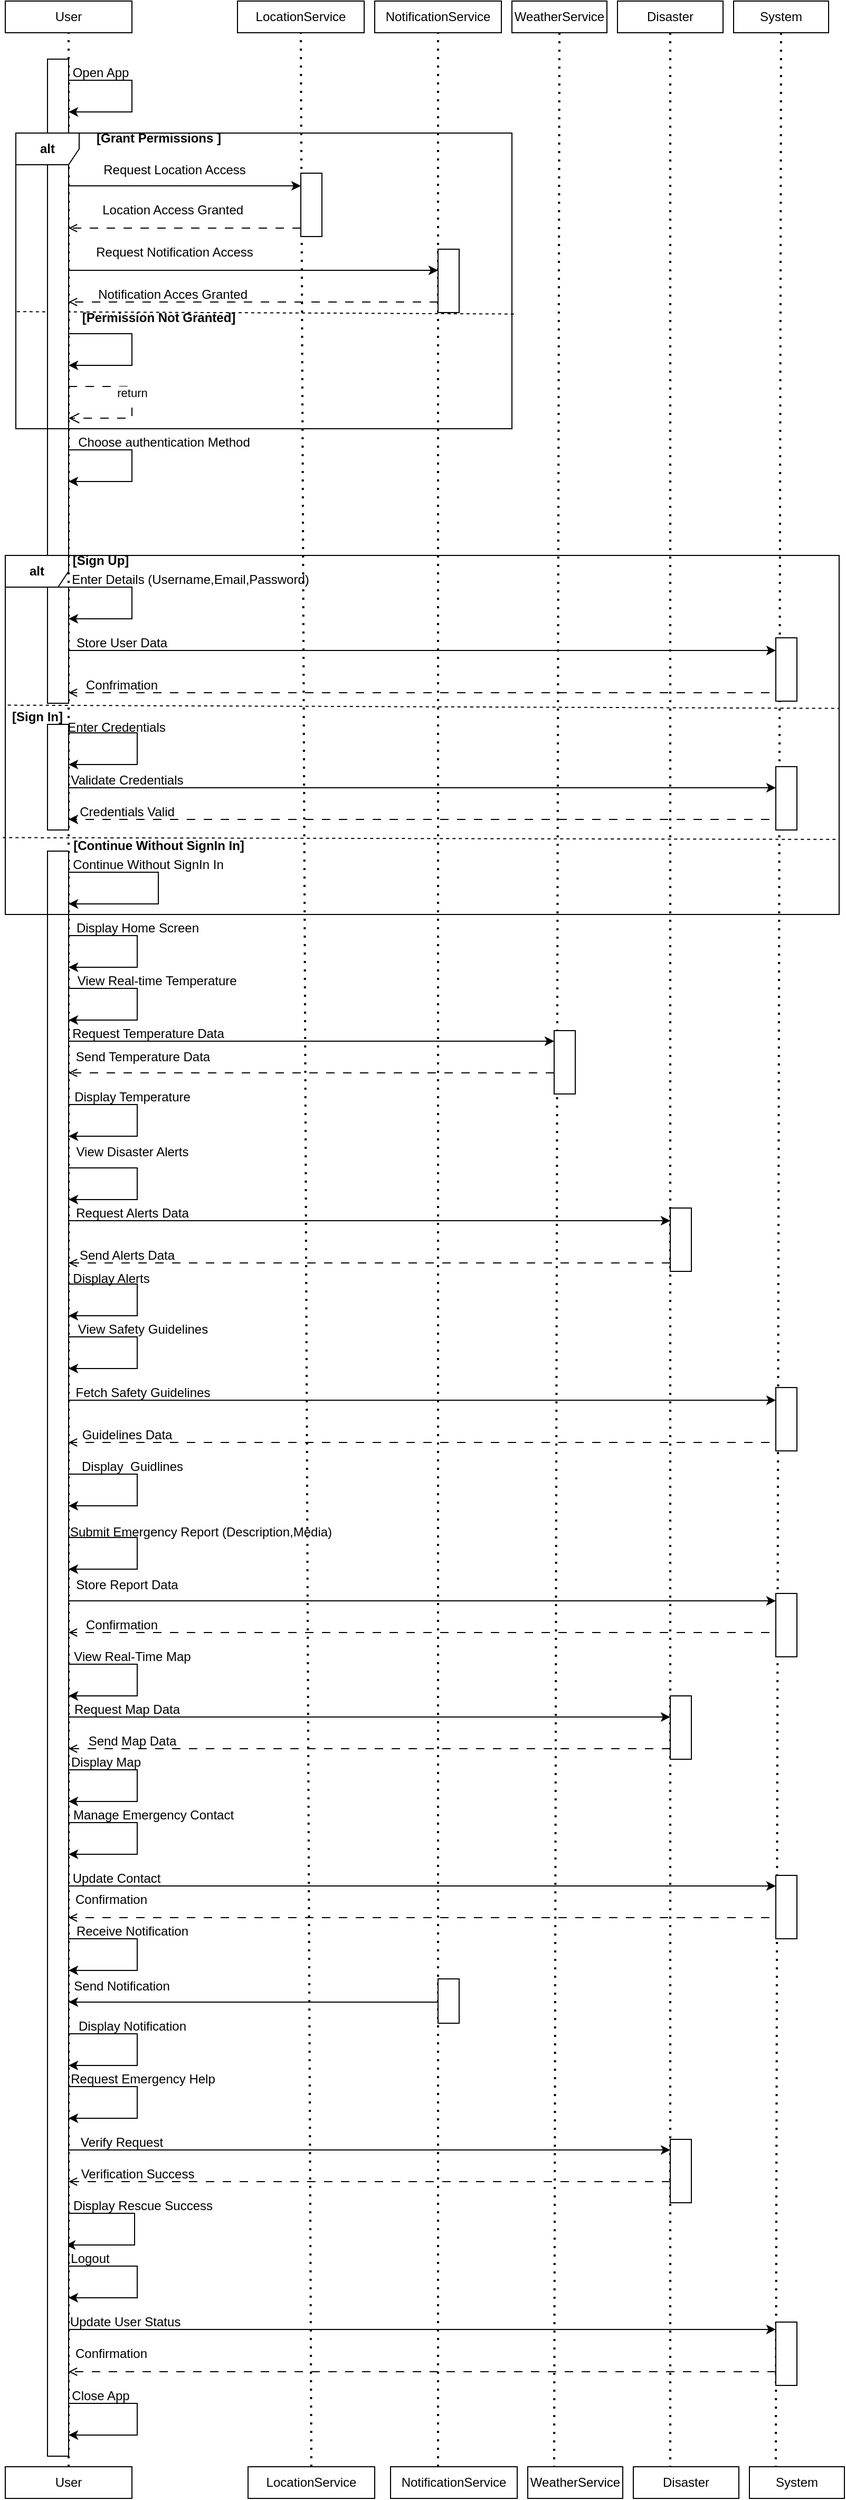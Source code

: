 <mxfile version="24.6.4" type="device">
  <diagram name="Page-1" id="wFHY89w6RM06-emfNQy0">
    <mxGraphModel dx="1320" dy="666" grid="1" gridSize="10" guides="1" tooltips="1" connect="1" arrows="1" fold="1" page="1" pageScale="1" pageWidth="850" pageHeight="1100" math="0" shadow="0">
      <root>
        <mxCell id="0" />
        <mxCell id="1" parent="0" />
        <mxCell id="0nlP4w7GxKzb-bfFtLwG-1" value="User" style="rounded=0;whiteSpace=wrap;html=1;" parent="1" vertex="1">
          <mxGeometry x="60" y="25" width="120" height="30" as="geometry" />
        </mxCell>
        <mxCell id="0nlP4w7GxKzb-bfFtLwG-2" value="System" style="rounded=0;whiteSpace=wrap;html=1;" parent="1" vertex="1">
          <mxGeometry x="750" y="25" width="90" height="30" as="geometry" />
        </mxCell>
        <mxCell id="0nlP4w7GxKzb-bfFtLwG-3" value="Disaster" style="rounded=0;whiteSpace=wrap;html=1;" parent="1" vertex="1">
          <mxGeometry x="640" y="25" width="100" height="30" as="geometry" />
        </mxCell>
        <mxCell id="0nlP4w7GxKzb-bfFtLwG-4" value="WeatherService" style="rounded=0;whiteSpace=wrap;html=1;" parent="1" vertex="1">
          <mxGeometry x="540" y="25" width="90" height="30" as="geometry" />
        </mxCell>
        <mxCell id="0nlP4w7GxKzb-bfFtLwG-5" value="NotificationService" style="rounded=0;whiteSpace=wrap;html=1;" parent="1" vertex="1">
          <mxGeometry x="410" y="25" width="120" height="30" as="geometry" />
        </mxCell>
        <mxCell id="0nlP4w7GxKzb-bfFtLwG-6" value="LocationService" style="rounded=0;whiteSpace=wrap;html=1;" parent="1" vertex="1">
          <mxGeometry x="280" y="25" width="120" height="30" as="geometry" />
        </mxCell>
        <mxCell id="0nlP4w7GxKzb-bfFtLwG-9" value="" style="endArrow=none;dashed=1;html=1;dashPattern=1 3;strokeWidth=2;rounded=0;entryX=0.5;entryY=1;entryDx=0;entryDy=0;" parent="1" target="0nlP4w7GxKzb-bfFtLwG-1" edge="1">
          <mxGeometry width="50" height="50" relative="1" as="geometry">
            <mxPoint x="120" y="2360" as="sourcePoint" />
            <mxPoint x="130" y="90" as="targetPoint" />
          </mxGeometry>
        </mxCell>
        <mxCell id="0nlP4w7GxKzb-bfFtLwG-10" value="" style="endArrow=none;dashed=1;html=1;dashPattern=1 3;strokeWidth=2;rounded=0;entryX=0.5;entryY=1;entryDx=0;entryDy=0;" parent="1" target="0nlP4w7GxKzb-bfFtLwG-6" edge="1">
          <mxGeometry width="50" height="50" relative="1" as="geometry">
            <mxPoint x="350" y="2360" as="sourcePoint" />
            <mxPoint x="450" y="20" as="targetPoint" />
          </mxGeometry>
        </mxCell>
        <mxCell id="0nlP4w7GxKzb-bfFtLwG-11" value="" style="endArrow=none;dashed=1;html=1;dashPattern=1 3;strokeWidth=2;rounded=0;entryX=0.5;entryY=1;entryDx=0;entryDy=0;" parent="1" target="0nlP4w7GxKzb-bfFtLwG-5" edge="1">
          <mxGeometry width="50" height="50" relative="1" as="geometry">
            <mxPoint x="470" y="2360" as="sourcePoint" />
            <mxPoint x="450" y="100" as="targetPoint" />
          </mxGeometry>
        </mxCell>
        <mxCell id="0nlP4w7GxKzb-bfFtLwG-12" value="" style="endArrow=none;dashed=1;html=1;dashPattern=1 3;strokeWidth=2;rounded=0;exitX=0.5;exitY=1;exitDx=0;exitDy=0;" parent="1" source="0nlP4w7GxKzb-bfFtLwG-4" edge="1">
          <mxGeometry width="50" height="50" relative="1" as="geometry">
            <mxPoint x="580" y="100" as="sourcePoint" />
            <mxPoint x="580" y="2360" as="targetPoint" />
          </mxGeometry>
        </mxCell>
        <mxCell id="0nlP4w7GxKzb-bfFtLwG-13" value="" style="endArrow=none;dashed=1;html=1;dashPattern=1 3;strokeWidth=2;rounded=0;exitX=0.5;exitY=1;exitDx=0;exitDy=0;" parent="1" source="0nlP4w7GxKzb-bfFtLwG-3" edge="1">
          <mxGeometry width="50" height="50" relative="1" as="geometry">
            <mxPoint x="680" y="60" as="sourcePoint" />
            <mxPoint x="690" y="2360" as="targetPoint" />
          </mxGeometry>
        </mxCell>
        <mxCell id="0nlP4w7GxKzb-bfFtLwG-14" value="" style="endArrow=none;dashed=1;html=1;dashPattern=1 3;strokeWidth=2;rounded=0;exitX=0.5;exitY=1;exitDx=0;exitDy=0;" parent="1" source="0nlP4w7GxKzb-bfFtLwG-2" edge="1">
          <mxGeometry width="50" height="50" relative="1" as="geometry">
            <mxPoint x="600" y="120" as="sourcePoint" />
            <mxPoint x="790" y="2360" as="targetPoint" />
          </mxGeometry>
        </mxCell>
        <mxCell id="0nlP4w7GxKzb-bfFtLwG-15" value="" style="endArrow=classic;html=1;rounded=0;" parent="1" edge="1">
          <mxGeometry width="50" height="50" relative="1" as="geometry">
            <mxPoint x="120" y="340" as="sourcePoint" />
            <mxPoint x="120" y="370" as="targetPoint" />
            <Array as="points">
              <mxPoint x="180" y="340" />
              <mxPoint x="180" y="370" />
            </Array>
          </mxGeometry>
        </mxCell>
        <mxCell id="0nlP4w7GxKzb-bfFtLwG-16" value="" style="endArrow=classic;html=1;rounded=0;" parent="1" edge="1">
          <mxGeometry width="50" height="50" relative="1" as="geometry">
            <mxPoint x="120" y="200" as="sourcePoint" />
            <mxPoint x="340" y="200" as="targetPoint" />
          </mxGeometry>
        </mxCell>
        <mxCell id="0nlP4w7GxKzb-bfFtLwG-17" value="Request Location Access" style="text;html=1;align=center;verticalAlign=middle;resizable=0;points=[];autosize=1;strokeColor=none;fillColor=none;" parent="1" vertex="1">
          <mxGeometry x="140" y="170" width="160" height="30" as="geometry" />
        </mxCell>
        <mxCell id="0nlP4w7GxKzb-bfFtLwG-18" value="" style="endArrow=open;html=1;rounded=0;dashed=1;endFill=0;dashPattern=8 8;" parent="1" edge="1">
          <mxGeometry width="50" height="50" relative="1" as="geometry">
            <mxPoint x="340" y="240" as="sourcePoint" />
            <mxPoint x="120" y="240" as="targetPoint" />
          </mxGeometry>
        </mxCell>
        <mxCell id="0nlP4w7GxKzb-bfFtLwG-19" value="Location Access Granted&amp;nbsp;" style="text;html=1;align=center;verticalAlign=middle;resizable=0;points=[];autosize=1;strokeColor=none;fillColor=none;" parent="1" vertex="1">
          <mxGeometry x="140" y="208" width="160" height="30" as="geometry" />
        </mxCell>
        <mxCell id="0nlP4w7GxKzb-bfFtLwG-20" value="" style="endArrow=classic;html=1;rounded=0;" parent="1" edge="1">
          <mxGeometry width="50" height="50" relative="1" as="geometry">
            <mxPoint x="120" y="280" as="sourcePoint" />
            <mxPoint x="470" y="280" as="targetPoint" />
          </mxGeometry>
        </mxCell>
        <mxCell id="0nlP4w7GxKzb-bfFtLwG-21" value="Request Notification Access" style="text;html=1;align=center;verticalAlign=middle;resizable=0;points=[];autosize=1;strokeColor=none;fillColor=none;" parent="1" vertex="1">
          <mxGeometry x="135" y="248" width="170" height="30" as="geometry" />
        </mxCell>
        <mxCell id="0nlP4w7GxKzb-bfFtLwG-22" value="" style="endArrow=open;html=1;rounded=0;dashed=1;endFill=0;dashPattern=8 8;" parent="1" edge="1">
          <mxGeometry width="50" height="50" relative="1" as="geometry">
            <mxPoint x="470" y="310" as="sourcePoint" />
            <mxPoint x="120" y="310" as="targetPoint" />
          </mxGeometry>
        </mxCell>
        <mxCell id="0nlP4w7GxKzb-bfFtLwG-23" value="Notification Acces Granted&amp;nbsp;" style="text;html=1;align=center;verticalAlign=middle;resizable=0;points=[];autosize=1;strokeColor=none;fillColor=none;" parent="1" vertex="1">
          <mxGeometry x="135" y="288" width="170" height="30" as="geometry" />
        </mxCell>
        <mxCell id="0nlP4w7GxKzb-bfFtLwG-24" value="" style="endArrow=classic;html=1;rounded=0;" parent="1" edge="1">
          <mxGeometry width="50" height="50" relative="1" as="geometry">
            <mxPoint x="120" y="100" as="sourcePoint" />
            <mxPoint x="120" y="130" as="targetPoint" />
            <Array as="points">
              <mxPoint x="180" y="100" />
              <mxPoint x="180" y="130" />
            </Array>
          </mxGeometry>
        </mxCell>
        <mxCell id="0nlP4w7GxKzb-bfFtLwG-26" value="return" style="html=1;verticalAlign=bottom;endArrow=open;dashed=1;endSize=8;curved=0;rounded=0;dashPattern=8 8;" parent="1" edge="1">
          <mxGeometry relative="1" as="geometry">
            <mxPoint x="120" y="390" as="sourcePoint" />
            <mxPoint x="120" y="420" as="targetPoint" />
            <Array as="points">
              <mxPoint x="180" y="390" />
              <mxPoint x="180" y="420" />
            </Array>
          </mxGeometry>
        </mxCell>
        <mxCell id="0nlP4w7GxKzb-bfFtLwG-27" value="&lt;b&gt;alt&lt;/b&gt;" style="shape=umlFrame;whiteSpace=wrap;html=1;pointerEvents=0;" parent="1" vertex="1">
          <mxGeometry x="70" y="150" width="470" height="280" as="geometry" />
        </mxCell>
        <mxCell id="0nlP4w7GxKzb-bfFtLwG-29" value="&lt;b&gt;[Grant Permissions ]&lt;/b&gt;" style="text;html=1;align=center;verticalAlign=middle;resizable=0;points=[];autosize=1;strokeColor=none;fillColor=none;" parent="1" vertex="1">
          <mxGeometry x="135" y="140" width="140" height="30" as="geometry" />
        </mxCell>
        <mxCell id="0nlP4w7GxKzb-bfFtLwG-30" value="&lt;b&gt;[Permission Not Granted]&lt;/b&gt;" style="text;html=1;align=center;verticalAlign=middle;resizable=0;points=[];autosize=1;strokeColor=none;fillColor=none;" parent="1" vertex="1">
          <mxGeometry x="120" y="310" width="170" height="30" as="geometry" />
        </mxCell>
        <mxCell id="0nlP4w7GxKzb-bfFtLwG-33" value="" style="endArrow=classic;html=1;rounded=0;" parent="1" edge="1">
          <mxGeometry width="50" height="50" relative="1" as="geometry">
            <mxPoint x="120" y="450" as="sourcePoint" />
            <mxPoint x="120" y="480" as="targetPoint" />
            <Array as="points">
              <mxPoint x="180" y="450" />
              <mxPoint x="180" y="480" />
            </Array>
          </mxGeometry>
        </mxCell>
        <mxCell id="0nlP4w7GxKzb-bfFtLwG-34" value="Choose authentication Method" style="text;html=1;align=center;verticalAlign=middle;resizable=0;points=[];autosize=1;strokeColor=none;fillColor=none;" parent="1" vertex="1">
          <mxGeometry x="115" y="428" width="190" height="30" as="geometry" />
        </mxCell>
        <mxCell id="0nlP4w7GxKzb-bfFtLwG-35" value="" style="endArrow=classic;html=1;rounded=0;" parent="1" edge="1">
          <mxGeometry width="50" height="50" relative="1" as="geometry">
            <mxPoint x="120" y="580" as="sourcePoint" />
            <mxPoint x="120" y="610" as="targetPoint" />
            <Array as="points">
              <mxPoint x="180" y="580" />
              <mxPoint x="180" y="610" />
            </Array>
          </mxGeometry>
        </mxCell>
        <mxCell id="0nlP4w7GxKzb-bfFtLwG-36" value="Enter Details (Username,Email,Password)" style="text;html=1;align=center;verticalAlign=middle;resizable=0;points=[];autosize=1;strokeColor=none;fillColor=none;" parent="1" vertex="1">
          <mxGeometry x="110" y="558" width="250" height="30" as="geometry" />
        </mxCell>
        <mxCell id="0nlP4w7GxKzb-bfFtLwG-37" value="" style="endArrow=classic;html=1;rounded=0;" parent="1" edge="1">
          <mxGeometry width="50" height="50" relative="1" as="geometry">
            <mxPoint x="120" y="640" as="sourcePoint" />
            <mxPoint x="790" y="640" as="targetPoint" />
          </mxGeometry>
        </mxCell>
        <mxCell id="0nlP4w7GxKzb-bfFtLwG-38" value="" style="endArrow=open;html=1;rounded=0;dashed=1;endFill=0;dashPattern=8 8;" parent="1" edge="1">
          <mxGeometry width="50" height="50" relative="1" as="geometry">
            <mxPoint x="800" y="680" as="sourcePoint" />
            <mxPoint x="120" y="680" as="targetPoint" />
          </mxGeometry>
        </mxCell>
        <mxCell id="0nlP4w7GxKzb-bfFtLwG-39" value="" style="endArrow=none;dashed=1;html=1;rounded=0;exitX=0.002;exitY=0.604;exitDx=0;exitDy=0;exitPerimeter=0;entryX=1.004;entryY=0.612;entryDx=0;entryDy=0;entryPerimeter=0;" parent="1" source="0nlP4w7GxKzb-bfFtLwG-27" target="0nlP4w7GxKzb-bfFtLwG-27" edge="1">
          <mxGeometry width="50" height="50" relative="1" as="geometry">
            <mxPoint x="400" y="510" as="sourcePoint" />
            <mxPoint x="450" y="460" as="targetPoint" />
          </mxGeometry>
        </mxCell>
        <mxCell id="0nlP4w7GxKzb-bfFtLwG-40" value="Store User Data" style="text;html=1;align=center;verticalAlign=middle;resizable=0;points=[];autosize=1;strokeColor=none;fillColor=none;" parent="1" vertex="1">
          <mxGeometry x="115" y="618" width="110" height="30" as="geometry" />
        </mxCell>
        <mxCell id="0nlP4w7GxKzb-bfFtLwG-41" value="Confrimation" style="text;html=1;align=center;verticalAlign=middle;resizable=0;points=[];autosize=1;strokeColor=none;fillColor=none;" parent="1" vertex="1">
          <mxGeometry x="125" y="658" width="90" height="30" as="geometry" />
        </mxCell>
        <mxCell id="0nlP4w7GxKzb-bfFtLwG-42" value="&lt;b&gt;alt&lt;/b&gt;" style="shape=umlFrame;whiteSpace=wrap;html=1;pointerEvents=0;" parent="1" vertex="1">
          <mxGeometry x="60" y="550" width="790" height="340" as="geometry" />
        </mxCell>
        <mxCell id="0nlP4w7GxKzb-bfFtLwG-44" value="" style="endArrow=none;dashed=1;html=1;rounded=0;exitX=0.003;exitY=0.417;exitDx=0;exitDy=0;exitPerimeter=0;entryX=1;entryY=0.426;entryDx=0;entryDy=0;entryPerimeter=0;" parent="1" source="0nlP4w7GxKzb-bfFtLwG-42" target="0nlP4w7GxKzb-bfFtLwG-42" edge="1">
          <mxGeometry width="50" height="50" relative="1" as="geometry">
            <mxPoint x="255" y="745" as="sourcePoint" />
            <mxPoint x="305" y="695" as="targetPoint" />
          </mxGeometry>
        </mxCell>
        <mxCell id="0nlP4w7GxKzb-bfFtLwG-45" value="&lt;b&gt;[Sign Up]&lt;/b&gt;" style="text;html=1;align=center;verticalAlign=middle;resizable=0;points=[];autosize=1;strokeColor=none;fillColor=none;" parent="1" vertex="1">
          <mxGeometry x="110" y="540" width="80" height="30" as="geometry" />
        </mxCell>
        <mxCell id="0nlP4w7GxKzb-bfFtLwG-46" value="&lt;b&gt;[Sign In]&lt;/b&gt;" style="text;html=1;align=center;verticalAlign=middle;resizable=0;points=[];autosize=1;strokeColor=none;fillColor=none;" parent="1" vertex="1">
          <mxGeometry x="55" y="688" width="70" height="30" as="geometry" />
        </mxCell>
        <mxCell id="0nlP4w7GxKzb-bfFtLwG-47" value="" style="endArrow=classic;html=1;rounded=0;exitX=0.929;exitY=1;exitDx=0;exitDy=0;exitPerimeter=0;" parent="1" source="0nlP4w7GxKzb-bfFtLwG-46" edge="1">
          <mxGeometry width="50" height="50" relative="1" as="geometry">
            <mxPoint x="125" y="718" as="sourcePoint" />
            <mxPoint x="120" y="748" as="targetPoint" />
            <Array as="points">
              <mxPoint x="185" y="718" />
              <mxPoint x="185" y="748" />
            </Array>
          </mxGeometry>
        </mxCell>
        <mxCell id="0nlP4w7GxKzb-bfFtLwG-48" value="Enter Credentials" style="text;html=1;align=center;verticalAlign=middle;resizable=0;points=[];autosize=1;strokeColor=none;fillColor=none;" parent="1" vertex="1">
          <mxGeometry x="105" y="698" width="120" height="30" as="geometry" />
        </mxCell>
        <mxCell id="0nlP4w7GxKzb-bfFtLwG-49" value="" style="endArrow=classic;html=1;rounded=0;" parent="1" edge="1">
          <mxGeometry width="50" height="50" relative="1" as="geometry">
            <mxPoint x="120" y="770" as="sourcePoint" />
            <mxPoint x="790" y="770" as="targetPoint" />
          </mxGeometry>
        </mxCell>
        <mxCell id="0nlP4w7GxKzb-bfFtLwG-50" value="" style="endArrow=classic;html=1;rounded=0;dashed=1;dashPattern=8 8;" parent="1" edge="1">
          <mxGeometry width="50" height="50" relative="1" as="geometry">
            <mxPoint x="800" y="800" as="sourcePoint" />
            <mxPoint x="120" y="800" as="targetPoint" />
          </mxGeometry>
        </mxCell>
        <mxCell id="0nlP4w7GxKzb-bfFtLwG-51" value="Validate Credentials" style="text;html=1;align=center;verticalAlign=middle;resizable=0;points=[];autosize=1;strokeColor=none;fillColor=none;" parent="1" vertex="1">
          <mxGeometry x="110" y="748" width="130" height="30" as="geometry" />
        </mxCell>
        <mxCell id="0nlP4w7GxKzb-bfFtLwG-52" value="Credentials Valid" style="text;html=1;align=center;verticalAlign=middle;resizable=0;points=[];autosize=1;strokeColor=none;fillColor=none;" parent="1" vertex="1">
          <mxGeometry x="120" y="778" width="110" height="30" as="geometry" />
        </mxCell>
        <mxCell id="0nlP4w7GxKzb-bfFtLwG-55" value="" style="endArrow=none;dashed=1;html=1;rounded=0;exitX=-0.003;exitY=0.786;exitDx=0;exitDy=0;exitPerimeter=0;entryX=1;entryY=0.791;entryDx=0;entryDy=0;entryPerimeter=0;" parent="1" source="0nlP4w7GxKzb-bfFtLwG-42" target="0nlP4w7GxKzb-bfFtLwG-42" edge="1">
          <mxGeometry width="50" height="50" relative="1" as="geometry">
            <mxPoint x="370" y="870" as="sourcePoint" />
            <mxPoint x="420" y="820" as="targetPoint" />
          </mxGeometry>
        </mxCell>
        <mxCell id="0nlP4w7GxKzb-bfFtLwG-56" value="&lt;b&gt;[Continue Without SignIn In]&lt;/b&gt;" style="text;html=1;align=center;verticalAlign=middle;resizable=0;points=[];autosize=1;strokeColor=none;fillColor=none;" parent="1" vertex="1">
          <mxGeometry x="110" y="810" width="190" height="30" as="geometry" />
        </mxCell>
        <mxCell id="0nlP4w7GxKzb-bfFtLwG-57" value="" style="endArrow=classic;html=1;rounded=0;" parent="1" edge="1">
          <mxGeometry width="50" height="50" relative="1" as="geometry">
            <mxPoint x="120" y="850" as="sourcePoint" />
            <mxPoint x="120" y="880" as="targetPoint" />
            <Array as="points">
              <mxPoint x="205" y="850" />
              <mxPoint x="205" y="880" />
            </Array>
          </mxGeometry>
        </mxCell>
        <mxCell id="0nlP4w7GxKzb-bfFtLwG-58" value="Continue Without SignIn In" style="text;html=1;align=center;verticalAlign=middle;resizable=0;points=[];autosize=1;strokeColor=none;fillColor=none;" parent="1" vertex="1">
          <mxGeometry x="110" y="828" width="170" height="30" as="geometry" />
        </mxCell>
        <mxCell id="0nlP4w7GxKzb-bfFtLwG-59" value="" style="endArrow=classic;html=1;rounded=0;exitX=0.929;exitY=1;exitDx=0;exitDy=0;exitPerimeter=0;" parent="1" edge="1">
          <mxGeometry width="50" height="50" relative="1" as="geometry">
            <mxPoint x="120" y="910" as="sourcePoint" />
            <mxPoint x="120" y="940" as="targetPoint" />
            <Array as="points">
              <mxPoint x="185" y="910" />
              <mxPoint x="185" y="940" />
            </Array>
          </mxGeometry>
        </mxCell>
        <mxCell id="0nlP4w7GxKzb-bfFtLwG-60" value="Display Home Screen" style="text;html=1;align=center;verticalAlign=middle;resizable=0;points=[];autosize=1;strokeColor=none;fillColor=none;" parent="1" vertex="1">
          <mxGeometry x="115" y="888" width="140" height="30" as="geometry" />
        </mxCell>
        <mxCell id="0nlP4w7GxKzb-bfFtLwG-61" value="" style="endArrow=classic;html=1;rounded=0;exitX=0.929;exitY=1;exitDx=0;exitDy=0;exitPerimeter=0;" parent="1" edge="1">
          <mxGeometry width="50" height="50" relative="1" as="geometry">
            <mxPoint x="120" y="960" as="sourcePoint" />
            <mxPoint x="120" y="990" as="targetPoint" />
            <Array as="points">
              <mxPoint x="185" y="960" />
              <mxPoint x="185" y="990" />
            </Array>
          </mxGeometry>
        </mxCell>
        <mxCell id="0nlP4w7GxKzb-bfFtLwG-62" value="View Real-time Temperature&amp;nbsp;" style="text;html=1;align=center;verticalAlign=middle;resizable=0;points=[];autosize=1;strokeColor=none;fillColor=none;" parent="1" vertex="1">
          <mxGeometry x="115" y="938" width="180" height="30" as="geometry" />
        </mxCell>
        <mxCell id="0nlP4w7GxKzb-bfFtLwG-63" value="" style="endArrow=classic;html=1;rounded=0;" parent="1" edge="1">
          <mxGeometry width="50" height="50" relative="1" as="geometry">
            <mxPoint x="120" y="1010" as="sourcePoint" />
            <mxPoint x="580" y="1010" as="targetPoint" />
          </mxGeometry>
        </mxCell>
        <mxCell id="0nlP4w7GxKzb-bfFtLwG-64" value="" style="endArrow=open;html=1;rounded=0;dashed=1;dashPattern=8 8;endFill=0;" parent="1" edge="1">
          <mxGeometry width="50" height="50" relative="1" as="geometry">
            <mxPoint x="580" y="1040" as="sourcePoint" />
            <mxPoint x="120" y="1040" as="targetPoint" />
          </mxGeometry>
        </mxCell>
        <mxCell id="0nlP4w7GxKzb-bfFtLwG-65" value="Request Temperature Data" style="text;html=1;align=center;verticalAlign=middle;resizable=0;points=[];autosize=1;strokeColor=none;fillColor=none;" parent="1" vertex="1">
          <mxGeometry x="110" y="988" width="170" height="30" as="geometry" />
        </mxCell>
        <mxCell id="0nlP4w7GxKzb-bfFtLwG-67" value="Send Temperature Data" style="text;html=1;align=center;verticalAlign=middle;resizable=0;points=[];autosize=1;strokeColor=none;fillColor=none;" parent="1" vertex="1">
          <mxGeometry x="115" y="1010" width="150" height="30" as="geometry" />
        </mxCell>
        <mxCell id="0nlP4w7GxKzb-bfFtLwG-68" value="" style="endArrow=classic;html=1;rounded=0;exitX=0.929;exitY=1;exitDx=0;exitDy=0;exitPerimeter=0;" parent="1" edge="1">
          <mxGeometry width="50" height="50" relative="1" as="geometry">
            <mxPoint x="120" y="1070" as="sourcePoint" />
            <mxPoint x="120" y="1100" as="targetPoint" />
            <Array as="points">
              <mxPoint x="185" y="1070" />
              <mxPoint x="185" y="1100" />
            </Array>
          </mxGeometry>
        </mxCell>
        <mxCell id="0nlP4w7GxKzb-bfFtLwG-69" value="Display Temperature" style="text;html=1;align=center;verticalAlign=middle;resizable=0;points=[];autosize=1;strokeColor=none;fillColor=none;" parent="1" vertex="1">
          <mxGeometry x="115" y="1048" width="130" height="30" as="geometry" />
        </mxCell>
        <mxCell id="0nlP4w7GxKzb-bfFtLwG-70" value="" style="endArrow=classic;html=1;rounded=0;exitX=0.929;exitY=1;exitDx=0;exitDy=0;exitPerimeter=0;" parent="1" edge="1">
          <mxGeometry width="50" height="50" relative="1" as="geometry">
            <mxPoint x="120" y="1130" as="sourcePoint" />
            <mxPoint x="120" y="1160" as="targetPoint" />
            <Array as="points">
              <mxPoint x="185" y="1130" />
              <mxPoint x="185" y="1160" />
            </Array>
          </mxGeometry>
        </mxCell>
        <mxCell id="0nlP4w7GxKzb-bfFtLwG-71" value="View Disaster Alerts" style="text;html=1;align=center;verticalAlign=middle;resizable=0;points=[];autosize=1;strokeColor=none;fillColor=none;" parent="1" vertex="1">
          <mxGeometry x="115" y="1100" width="130" height="30" as="geometry" />
        </mxCell>
        <mxCell id="0nlP4w7GxKzb-bfFtLwG-72" value="" style="endArrow=classic;html=1;rounded=0;" parent="1" edge="1">
          <mxGeometry width="50" height="50" relative="1" as="geometry">
            <mxPoint x="120" y="1180" as="sourcePoint" />
            <mxPoint x="690" y="1180" as="targetPoint" />
          </mxGeometry>
        </mxCell>
        <mxCell id="0nlP4w7GxKzb-bfFtLwG-73" value="" style="endArrow=open;html=1;rounded=0;dashed=1;dashPattern=8 8;endFill=0;" parent="1" edge="1">
          <mxGeometry width="50" height="50" relative="1" as="geometry">
            <mxPoint x="690" y="1220" as="sourcePoint" />
            <mxPoint x="120" y="1220" as="targetPoint" />
          </mxGeometry>
        </mxCell>
        <mxCell id="0nlP4w7GxKzb-bfFtLwG-74" value="Request Alerts Data" style="text;html=1;align=center;verticalAlign=middle;resizable=0;points=[];autosize=1;strokeColor=none;fillColor=none;" parent="1" vertex="1">
          <mxGeometry x="115" y="1158" width="130" height="30" as="geometry" />
        </mxCell>
        <mxCell id="0nlP4w7GxKzb-bfFtLwG-75" value="Send Alerts Data" style="text;html=1;align=center;verticalAlign=middle;resizable=0;points=[];autosize=1;strokeColor=none;fillColor=none;" parent="1" vertex="1">
          <mxGeometry x="120" y="1198" width="110" height="30" as="geometry" />
        </mxCell>
        <mxCell id="0nlP4w7GxKzb-bfFtLwG-76" value="" style="endArrow=classic;html=1;rounded=0;exitX=0.929;exitY=1;exitDx=0;exitDy=0;exitPerimeter=0;" parent="1" edge="1">
          <mxGeometry width="50" height="50" relative="1" as="geometry">
            <mxPoint x="120" y="1240" as="sourcePoint" />
            <mxPoint x="120" y="1270" as="targetPoint" />
            <Array as="points">
              <mxPoint x="185" y="1240" />
              <mxPoint x="185" y="1270" />
            </Array>
          </mxGeometry>
        </mxCell>
        <mxCell id="0nlP4w7GxKzb-bfFtLwG-77" value="" style="endArrow=classic;html=1;rounded=0;exitX=0.929;exitY=1;exitDx=0;exitDy=0;exitPerimeter=0;" parent="1" edge="1">
          <mxGeometry width="50" height="50" relative="1" as="geometry">
            <mxPoint x="120" y="1290" as="sourcePoint" />
            <mxPoint x="120" y="1320" as="targetPoint" />
            <Array as="points">
              <mxPoint x="185" y="1290" />
              <mxPoint x="185" y="1320" />
            </Array>
          </mxGeometry>
        </mxCell>
        <mxCell id="0nlP4w7GxKzb-bfFtLwG-78" value="" style="endArrow=classic;html=1;rounded=0;" parent="1" edge="1">
          <mxGeometry width="50" height="50" relative="1" as="geometry">
            <mxPoint x="120" y="1350" as="sourcePoint" />
            <mxPoint x="790" y="1350" as="targetPoint" />
          </mxGeometry>
        </mxCell>
        <mxCell id="0nlP4w7GxKzb-bfFtLwG-79" value="" style="endArrow=open;html=1;rounded=0;endFill=0;dashed=1;dashPattern=8 8;" parent="1" edge="1">
          <mxGeometry width="50" height="50" relative="1" as="geometry">
            <mxPoint x="800" y="1390" as="sourcePoint" />
            <mxPoint x="120" y="1390" as="targetPoint" />
          </mxGeometry>
        </mxCell>
        <mxCell id="0nlP4w7GxKzb-bfFtLwG-80" value="" style="endArrow=classic;html=1;rounded=0;exitX=0.929;exitY=1;exitDx=0;exitDy=0;exitPerimeter=0;" parent="1" edge="1">
          <mxGeometry width="50" height="50" relative="1" as="geometry">
            <mxPoint x="120" y="1420" as="sourcePoint" />
            <mxPoint x="120" y="1450" as="targetPoint" />
            <Array as="points">
              <mxPoint x="185" y="1420" />
              <mxPoint x="185" y="1450" />
            </Array>
          </mxGeometry>
        </mxCell>
        <mxCell id="0nlP4w7GxKzb-bfFtLwG-81" value="" style="endArrow=classic;html=1;rounded=0;exitX=0.929;exitY=1;exitDx=0;exitDy=0;exitPerimeter=0;" parent="1" edge="1">
          <mxGeometry width="50" height="50" relative="1" as="geometry">
            <mxPoint x="120" y="1480" as="sourcePoint" />
            <mxPoint x="120" y="1510" as="targetPoint" />
            <Array as="points">
              <mxPoint x="185" y="1480" />
              <mxPoint x="185" y="1510" />
            </Array>
          </mxGeometry>
        </mxCell>
        <mxCell id="0nlP4w7GxKzb-bfFtLwG-82" value="" style="endArrow=classic;html=1;rounded=0;" parent="1" edge="1">
          <mxGeometry width="50" height="50" relative="1" as="geometry">
            <mxPoint x="120" y="1540" as="sourcePoint" />
            <mxPoint x="790" y="1540" as="targetPoint" />
          </mxGeometry>
        </mxCell>
        <mxCell id="0nlP4w7GxKzb-bfFtLwG-83" value="" style="endArrow=open;html=1;rounded=0;endFill=0;dashed=1;dashPattern=8 8;" parent="1" edge="1">
          <mxGeometry width="50" height="50" relative="1" as="geometry">
            <mxPoint x="800" y="1570" as="sourcePoint" />
            <mxPoint x="120" y="1570" as="targetPoint" />
          </mxGeometry>
        </mxCell>
        <mxCell id="0nlP4w7GxKzb-bfFtLwG-84" value="" style="endArrow=classic;html=1;rounded=0;exitX=0.929;exitY=1;exitDx=0;exitDy=0;exitPerimeter=0;" parent="1" edge="1">
          <mxGeometry width="50" height="50" relative="1" as="geometry">
            <mxPoint x="120" y="1600" as="sourcePoint" />
            <mxPoint x="120" y="1630" as="targetPoint" />
            <Array as="points">
              <mxPoint x="185" y="1600" />
              <mxPoint x="185" y="1630" />
            </Array>
          </mxGeometry>
        </mxCell>
        <mxCell id="0nlP4w7GxKzb-bfFtLwG-85" value="Display Alerts" style="text;html=1;align=center;verticalAlign=middle;resizable=0;points=[];autosize=1;strokeColor=none;fillColor=none;" parent="1" vertex="1">
          <mxGeometry x="110" y="1220" width="100" height="30" as="geometry" />
        </mxCell>
        <mxCell id="0nlP4w7GxKzb-bfFtLwG-86" value="View Safety Guidelines" style="text;html=1;align=center;verticalAlign=middle;resizable=0;points=[];autosize=1;strokeColor=none;fillColor=none;" parent="1" vertex="1">
          <mxGeometry x="115" y="1268" width="150" height="30" as="geometry" />
        </mxCell>
        <mxCell id="0nlP4w7GxKzb-bfFtLwG-87" value="Fetch Safety Guidelines" style="text;html=1;align=center;verticalAlign=middle;resizable=0;points=[];autosize=1;strokeColor=none;fillColor=none;" parent="1" vertex="1">
          <mxGeometry x="115" y="1328" width="150" height="30" as="geometry" />
        </mxCell>
        <mxCell id="0nlP4w7GxKzb-bfFtLwG-88" value="Guidelines Data" style="text;html=1;align=center;verticalAlign=middle;resizable=0;points=[];autosize=1;strokeColor=none;fillColor=none;" parent="1" vertex="1">
          <mxGeometry x="120" y="1368" width="110" height="30" as="geometry" />
        </mxCell>
        <mxCell id="0nlP4w7GxKzb-bfFtLwG-89" value="Display&amp;nbsp; Guidlines" style="text;html=1;align=center;verticalAlign=middle;resizable=0;points=[];autosize=1;strokeColor=none;fillColor=none;" parent="1" vertex="1">
          <mxGeometry x="120" y="1398" width="120" height="30" as="geometry" />
        </mxCell>
        <mxCell id="0nlP4w7GxKzb-bfFtLwG-90" value="Submit Emergency Report (Description,Media)" style="text;html=1;align=center;verticalAlign=middle;resizable=0;points=[];autosize=1;strokeColor=none;fillColor=none;" parent="1" vertex="1">
          <mxGeometry x="110" y="1460" width="270" height="30" as="geometry" />
        </mxCell>
        <mxCell id="0nlP4w7GxKzb-bfFtLwG-91" value="Store Report Data" style="text;html=1;align=center;verticalAlign=middle;resizable=0;points=[];autosize=1;strokeColor=none;fillColor=none;" parent="1" vertex="1">
          <mxGeometry x="115" y="1510" width="120" height="30" as="geometry" />
        </mxCell>
        <mxCell id="0nlP4w7GxKzb-bfFtLwG-92" value="Confirmation" style="text;html=1;align=center;verticalAlign=middle;resizable=0;points=[];autosize=1;strokeColor=none;fillColor=none;" parent="1" vertex="1">
          <mxGeometry x="125" y="1548" width="90" height="30" as="geometry" />
        </mxCell>
        <mxCell id="0nlP4w7GxKzb-bfFtLwG-93" value="View Real-Time Map" style="text;html=1;align=center;verticalAlign=middle;resizable=0;points=[];autosize=1;strokeColor=none;fillColor=none;" parent="1" vertex="1">
          <mxGeometry x="115" y="1578" width="130" height="30" as="geometry" />
        </mxCell>
        <mxCell id="0nlP4w7GxKzb-bfFtLwG-94" value="" style="endArrow=classic;html=1;rounded=0;" parent="1" edge="1">
          <mxGeometry width="50" height="50" relative="1" as="geometry">
            <mxPoint x="120" y="1650" as="sourcePoint" />
            <mxPoint x="690" y="1650" as="targetPoint" />
          </mxGeometry>
        </mxCell>
        <mxCell id="0nlP4w7GxKzb-bfFtLwG-95" value="" style="endArrow=open;html=1;rounded=0;endFill=0;dashed=1;dashPattern=8 8;" parent="1" edge="1">
          <mxGeometry width="50" height="50" relative="1" as="geometry">
            <mxPoint x="690" y="1680" as="sourcePoint" />
            <mxPoint x="120" y="1680" as="targetPoint" />
          </mxGeometry>
        </mxCell>
        <mxCell id="0nlP4w7GxKzb-bfFtLwG-96" value="" style="endArrow=classic;html=1;rounded=0;exitX=0.929;exitY=1;exitDx=0;exitDy=0;exitPerimeter=0;" parent="1" edge="1">
          <mxGeometry width="50" height="50" relative="1" as="geometry">
            <mxPoint x="120" y="1700" as="sourcePoint" />
            <mxPoint x="120" y="1730" as="targetPoint" />
            <Array as="points">
              <mxPoint x="185" y="1700" />
              <mxPoint x="185" y="1730" />
            </Array>
          </mxGeometry>
        </mxCell>
        <mxCell id="0nlP4w7GxKzb-bfFtLwG-97" value="" style="endArrow=classic;html=1;rounded=0;exitX=0.929;exitY=1;exitDx=0;exitDy=0;exitPerimeter=0;" parent="1" edge="1">
          <mxGeometry width="50" height="50" relative="1" as="geometry">
            <mxPoint x="120" y="1750" as="sourcePoint" />
            <mxPoint x="120" y="1780" as="targetPoint" />
            <Array as="points">
              <mxPoint x="185" y="1750" />
              <mxPoint x="185" y="1780" />
            </Array>
          </mxGeometry>
        </mxCell>
        <mxCell id="0nlP4w7GxKzb-bfFtLwG-98" value="" style="endArrow=classic;html=1;rounded=0;" parent="1" edge="1">
          <mxGeometry width="50" height="50" relative="1" as="geometry">
            <mxPoint x="120" y="1810" as="sourcePoint" />
            <mxPoint x="790" y="1810" as="targetPoint" />
          </mxGeometry>
        </mxCell>
        <mxCell id="0nlP4w7GxKzb-bfFtLwG-99" value="" style="endArrow=open;html=1;rounded=0;endFill=0;dashed=1;dashPattern=8 8;" parent="1" edge="1">
          <mxGeometry width="50" height="50" relative="1" as="geometry">
            <mxPoint x="800" y="1840" as="sourcePoint" />
            <mxPoint x="120" y="1840" as="targetPoint" />
          </mxGeometry>
        </mxCell>
        <mxCell id="0nlP4w7GxKzb-bfFtLwG-100" value="" style="endArrow=classic;html=1;rounded=0;exitX=0.929;exitY=1;exitDx=0;exitDy=0;exitPerimeter=0;" parent="1" edge="1">
          <mxGeometry width="50" height="50" relative="1" as="geometry">
            <mxPoint x="120" y="1860" as="sourcePoint" />
            <mxPoint x="120" y="1890" as="targetPoint" />
            <Array as="points">
              <mxPoint x="185" y="1860" />
              <mxPoint x="185" y="1890" />
            </Array>
          </mxGeometry>
        </mxCell>
        <mxCell id="0nlP4w7GxKzb-bfFtLwG-101" value="" style="endArrow=classic;html=1;rounded=0;" parent="1" edge="1">
          <mxGeometry width="50" height="50" relative="1" as="geometry">
            <mxPoint x="470" y="1920" as="sourcePoint" />
            <mxPoint x="120" y="1920" as="targetPoint" />
          </mxGeometry>
        </mxCell>
        <mxCell id="0nlP4w7GxKzb-bfFtLwG-102" value="" style="endArrow=classic;html=1;rounded=0;exitX=0.929;exitY=1;exitDx=0;exitDy=0;exitPerimeter=0;" parent="1" edge="1">
          <mxGeometry width="50" height="50" relative="1" as="geometry">
            <mxPoint x="120" y="1950" as="sourcePoint" />
            <mxPoint x="120" y="1980" as="targetPoint" />
            <Array as="points">
              <mxPoint x="185" y="1950" />
              <mxPoint x="185" y="1980" />
            </Array>
          </mxGeometry>
        </mxCell>
        <mxCell id="0nlP4w7GxKzb-bfFtLwG-103" value="" style="endArrow=classic;html=1;rounded=0;exitX=0.929;exitY=1;exitDx=0;exitDy=0;exitPerimeter=0;" parent="1" edge="1">
          <mxGeometry width="50" height="50" relative="1" as="geometry">
            <mxPoint x="120" y="2000" as="sourcePoint" />
            <mxPoint x="120" y="2030" as="targetPoint" />
            <Array as="points">
              <mxPoint x="185" y="2000" />
              <mxPoint x="185" y="2030" />
            </Array>
          </mxGeometry>
        </mxCell>
        <mxCell id="0nlP4w7GxKzb-bfFtLwG-104" value="" style="endArrow=classic;html=1;rounded=0;" parent="1" edge="1">
          <mxGeometry width="50" height="50" relative="1" as="geometry">
            <mxPoint x="120" y="2060" as="sourcePoint" />
            <mxPoint x="690" y="2060" as="targetPoint" />
          </mxGeometry>
        </mxCell>
        <mxCell id="0nlP4w7GxKzb-bfFtLwG-105" value="" style="endArrow=open;html=1;rounded=0;endFill=0;dashed=1;dashPattern=8 8;" parent="1" edge="1">
          <mxGeometry width="50" height="50" relative="1" as="geometry">
            <mxPoint x="690" y="2090" as="sourcePoint" />
            <mxPoint x="120" y="2090" as="targetPoint" />
          </mxGeometry>
        </mxCell>
        <mxCell id="0nlP4w7GxKzb-bfFtLwG-106" value="" style="endArrow=classic;html=1;rounded=0;exitX=0.929;exitY=1;exitDx=0;exitDy=0;exitPerimeter=0;" parent="1" edge="1">
          <mxGeometry width="50" height="50" relative="1" as="geometry">
            <mxPoint x="117.5" y="2120" as="sourcePoint" />
            <mxPoint x="117.5" y="2150" as="targetPoint" />
            <Array as="points">
              <mxPoint x="182.5" y="2120" />
              <mxPoint x="182.5" y="2150" />
            </Array>
          </mxGeometry>
        </mxCell>
        <mxCell id="0nlP4w7GxKzb-bfFtLwG-107" value="" style="endArrow=classic;html=1;rounded=0;exitX=0.929;exitY=1;exitDx=0;exitDy=0;exitPerimeter=0;" parent="1" edge="1">
          <mxGeometry width="50" height="50" relative="1" as="geometry">
            <mxPoint x="120" y="2170" as="sourcePoint" />
            <mxPoint x="120" y="2200" as="targetPoint" />
            <Array as="points">
              <mxPoint x="185" y="2170" />
              <mxPoint x="185" y="2200" />
            </Array>
          </mxGeometry>
        </mxCell>
        <mxCell id="0nlP4w7GxKzb-bfFtLwG-108" value="" style="endArrow=classic;html=1;rounded=0;" parent="1" edge="1">
          <mxGeometry width="50" height="50" relative="1" as="geometry">
            <mxPoint x="120" y="2230" as="sourcePoint" />
            <mxPoint x="790" y="2230" as="targetPoint" />
          </mxGeometry>
        </mxCell>
        <mxCell id="0nlP4w7GxKzb-bfFtLwG-109" value="" style="endArrow=open;html=1;rounded=0;endFill=0;dashed=1;dashPattern=8 8;" parent="1" edge="1">
          <mxGeometry width="50" height="50" relative="1" as="geometry">
            <mxPoint x="790" y="2270" as="sourcePoint" />
            <mxPoint x="120" y="2270" as="targetPoint" />
          </mxGeometry>
        </mxCell>
        <mxCell id="0nlP4w7GxKzb-bfFtLwG-110" value="" style="endArrow=classic;html=1;rounded=0;exitX=0.929;exitY=1;exitDx=0;exitDy=0;exitPerimeter=0;" parent="1" edge="1">
          <mxGeometry width="50" height="50" relative="1" as="geometry">
            <mxPoint x="120" y="2300" as="sourcePoint" />
            <mxPoint x="120" y="2330" as="targetPoint" />
            <Array as="points">
              <mxPoint x="185" y="2300" />
              <mxPoint x="185" y="2330" />
            </Array>
          </mxGeometry>
        </mxCell>
        <mxCell id="0nlP4w7GxKzb-bfFtLwG-111" value="Request Map Data" style="text;html=1;align=center;verticalAlign=middle;resizable=0;points=[];autosize=1;strokeColor=none;fillColor=none;" parent="1" vertex="1">
          <mxGeometry x="115" y="1628" width="120" height="30" as="geometry" />
        </mxCell>
        <mxCell id="0nlP4w7GxKzb-bfFtLwG-112" value="Send Map Data" style="text;html=1;align=center;verticalAlign=middle;resizable=0;points=[];autosize=1;strokeColor=none;fillColor=none;" parent="1" vertex="1">
          <mxGeometry x="125" y="1658" width="110" height="30" as="geometry" />
        </mxCell>
        <mxCell id="0nlP4w7GxKzb-bfFtLwG-113" value="Display Map" style="text;html=1;align=center;verticalAlign=middle;resizable=0;points=[];autosize=1;strokeColor=none;fillColor=none;" parent="1" vertex="1">
          <mxGeometry x="110" y="1678" width="90" height="30" as="geometry" />
        </mxCell>
        <mxCell id="0nlP4w7GxKzb-bfFtLwG-114" value="Manage Emergency Contact" style="text;html=1;align=center;verticalAlign=middle;resizable=0;points=[];autosize=1;strokeColor=none;fillColor=none;" parent="1" vertex="1">
          <mxGeometry x="110" y="1728" width="180" height="30" as="geometry" />
        </mxCell>
        <mxCell id="0nlP4w7GxKzb-bfFtLwG-115" value="Update Contact" style="text;html=1;align=center;verticalAlign=middle;resizable=0;points=[];autosize=1;strokeColor=none;fillColor=none;" parent="1" vertex="1">
          <mxGeometry x="110" y="1788" width="110" height="30" as="geometry" />
        </mxCell>
        <mxCell id="0nlP4w7GxKzb-bfFtLwG-116" value="Confirmation" style="text;html=1;align=center;verticalAlign=middle;resizable=0;points=[];autosize=1;strokeColor=none;fillColor=none;" parent="1" vertex="1">
          <mxGeometry x="115" y="1808" width="90" height="30" as="geometry" />
        </mxCell>
        <mxCell id="0nlP4w7GxKzb-bfFtLwG-117" value="Receive Notification" style="text;html=1;align=center;verticalAlign=middle;resizable=0;points=[];autosize=1;strokeColor=none;fillColor=none;" parent="1" vertex="1">
          <mxGeometry x="115" y="1838" width="130" height="30" as="geometry" />
        </mxCell>
        <mxCell id="0nlP4w7GxKzb-bfFtLwG-118" value="Send Notification" style="text;html=1;align=center;verticalAlign=middle;resizable=0;points=[];autosize=1;strokeColor=none;fillColor=none;" parent="1" vertex="1">
          <mxGeometry x="115" y="1890" width="110" height="30" as="geometry" />
        </mxCell>
        <mxCell id="0nlP4w7GxKzb-bfFtLwG-119" value="Display Notification" style="text;html=1;align=center;verticalAlign=middle;resizable=0;points=[];autosize=1;strokeColor=none;fillColor=none;" parent="1" vertex="1">
          <mxGeometry x="115" y="1928" width="130" height="30" as="geometry" />
        </mxCell>
        <mxCell id="0nlP4w7GxKzb-bfFtLwG-120" value="Request Emergency Help" style="text;html=1;align=center;verticalAlign=middle;resizable=0;points=[];autosize=1;strokeColor=none;fillColor=none;" parent="1" vertex="1">
          <mxGeometry x="110" y="1978" width="160" height="30" as="geometry" />
        </mxCell>
        <mxCell id="0nlP4w7GxKzb-bfFtLwG-121" value="Verify Request" style="text;html=1;align=center;verticalAlign=middle;resizable=0;points=[];autosize=1;strokeColor=none;fillColor=none;" parent="1" vertex="1">
          <mxGeometry x="120" y="2038" width="100" height="30" as="geometry" />
        </mxCell>
        <mxCell id="0nlP4w7GxKzb-bfFtLwG-122" value="Verification Success" style="text;html=1;align=center;verticalAlign=middle;resizable=0;points=[];autosize=1;strokeColor=none;fillColor=none;" parent="1" vertex="1">
          <mxGeometry x="120" y="2068" width="130" height="30" as="geometry" />
        </mxCell>
        <mxCell id="0nlP4w7GxKzb-bfFtLwG-123" value="Display Rescue Success" style="text;html=1;align=center;verticalAlign=middle;resizable=0;points=[];autosize=1;strokeColor=none;fillColor=none;" parent="1" vertex="1">
          <mxGeometry x="110" y="2098" width="160" height="30" as="geometry" />
        </mxCell>
        <mxCell id="0nlP4w7GxKzb-bfFtLwG-124" value="Logout" style="text;html=1;align=center;verticalAlign=middle;resizable=0;points=[];autosize=1;strokeColor=none;fillColor=none;" parent="1" vertex="1">
          <mxGeometry x="110" y="2148" width="60" height="30" as="geometry" />
        </mxCell>
        <mxCell id="0nlP4w7GxKzb-bfFtLwG-125" value="Update User Status&amp;nbsp;" style="text;html=1;align=center;verticalAlign=middle;resizable=0;points=[];autosize=1;strokeColor=none;fillColor=none;" parent="1" vertex="1">
          <mxGeometry x="110" y="2208" width="130" height="30" as="geometry" />
        </mxCell>
        <mxCell id="0nlP4w7GxKzb-bfFtLwG-126" value="Confirmation" style="text;html=1;align=center;verticalAlign=middle;resizable=0;points=[];autosize=1;strokeColor=none;fillColor=none;" parent="1" vertex="1">
          <mxGeometry x="115" y="2238" width="90" height="30" as="geometry" />
        </mxCell>
        <mxCell id="0nlP4w7GxKzb-bfFtLwG-127" value="Close App" style="text;html=1;align=center;verticalAlign=middle;resizable=0;points=[];autosize=1;strokeColor=none;fillColor=none;" parent="1" vertex="1">
          <mxGeometry x="110" y="2278" width="80" height="30" as="geometry" />
        </mxCell>
        <mxCell id="0nlP4w7GxKzb-bfFtLwG-128" value="User" style="rounded=0;whiteSpace=wrap;html=1;" parent="1" vertex="1">
          <mxGeometry x="60" y="2360" width="120" height="30" as="geometry" />
        </mxCell>
        <mxCell id="0nlP4w7GxKzb-bfFtLwG-129" value="LocationService" style="rounded=0;whiteSpace=wrap;html=1;" parent="1" vertex="1">
          <mxGeometry x="290" y="2360" width="120" height="30" as="geometry" />
        </mxCell>
        <mxCell id="0nlP4w7GxKzb-bfFtLwG-130" value="System" style="rounded=0;whiteSpace=wrap;html=1;" parent="1" vertex="1">
          <mxGeometry x="765" y="2360" width="90" height="30" as="geometry" />
        </mxCell>
        <mxCell id="0nlP4w7GxKzb-bfFtLwG-131" value="Disaster" style="rounded=0;whiteSpace=wrap;html=1;" parent="1" vertex="1">
          <mxGeometry x="655" y="2360" width="100" height="30" as="geometry" />
        </mxCell>
        <mxCell id="0nlP4w7GxKzb-bfFtLwG-132" value="WeatherService" style="rounded=0;whiteSpace=wrap;html=1;" parent="1" vertex="1">
          <mxGeometry x="555" y="2360" width="90" height="30" as="geometry" />
        </mxCell>
        <mxCell id="0nlP4w7GxKzb-bfFtLwG-133" value="NotificationService" style="rounded=0;whiteSpace=wrap;html=1;" parent="1" vertex="1">
          <mxGeometry x="425" y="2360" width="120" height="30" as="geometry" />
        </mxCell>
        <mxCell id="0nlP4w7GxKzb-bfFtLwG-134" value="Open App" style="text;html=1;align=center;verticalAlign=middle;resizable=0;points=[];autosize=1;strokeColor=none;fillColor=none;" parent="1" vertex="1">
          <mxGeometry x="110" y="78" width="80" height="30" as="geometry" />
        </mxCell>
        <mxCell id="JMvQz96KyHuLc09Xq-h_-1" value="" style="rounded=0;whiteSpace=wrap;html=1;" parent="1" vertex="1">
          <mxGeometry x="100" y="80" width="20" height="70" as="geometry" />
        </mxCell>
        <mxCell id="JMvQz96KyHuLc09Xq-h_-2" value="" style="rounded=0;whiteSpace=wrap;html=1;" parent="1" vertex="1">
          <mxGeometry x="100" y="180" width="20" height="250" as="geometry" />
        </mxCell>
        <mxCell id="JMvQz96KyHuLc09Xq-h_-3" value="" style="rounded=0;whiteSpace=wrap;html=1;" parent="1" vertex="1">
          <mxGeometry x="100" y="430" width="20" height="120" as="geometry" />
        </mxCell>
        <mxCell id="JMvQz96KyHuLc09Xq-h_-4" value="" style="rounded=0;whiteSpace=wrap;html=1;" parent="1" vertex="1">
          <mxGeometry x="100" y="580" width="20" height="110" as="geometry" />
        </mxCell>
        <mxCell id="JMvQz96KyHuLc09Xq-h_-5" value="" style="rounded=0;whiteSpace=wrap;html=1;" parent="1" vertex="1">
          <mxGeometry x="100" y="710" width="20" height="100" as="geometry" />
        </mxCell>
        <mxCell id="JMvQz96KyHuLc09Xq-h_-7" value="" style="rounded=0;whiteSpace=wrap;html=1;" parent="1" vertex="1">
          <mxGeometry x="100" y="830" width="20" height="60" as="geometry" />
        </mxCell>
        <mxCell id="JMvQz96KyHuLc09Xq-h_-8" value="" style="rounded=0;whiteSpace=wrap;html=1;" parent="1" vertex="1">
          <mxGeometry x="100" y="890" width="20" height="1460" as="geometry" />
        </mxCell>
        <mxCell id="JMvQz96KyHuLc09Xq-h_-9" value="" style="rounded=0;whiteSpace=wrap;html=1;" parent="1" vertex="1">
          <mxGeometry x="340" y="188" width="20" height="60" as="geometry" />
        </mxCell>
        <mxCell id="JMvQz96KyHuLc09Xq-h_-10" value="" style="rounded=0;whiteSpace=wrap;html=1;" parent="1" vertex="1">
          <mxGeometry x="470" y="260" width="20" height="60" as="geometry" />
        </mxCell>
        <mxCell id="JMvQz96KyHuLc09Xq-h_-11" value="" style="rounded=0;whiteSpace=wrap;html=1;" parent="1" vertex="1">
          <mxGeometry x="790" y="628" width="20" height="60" as="geometry" />
        </mxCell>
        <mxCell id="JMvQz96KyHuLc09Xq-h_-12" value="" style="rounded=0;whiteSpace=wrap;html=1;" parent="1" vertex="1">
          <mxGeometry x="790" y="750" width="20" height="60" as="geometry" />
        </mxCell>
        <mxCell id="JMvQz96KyHuLc09Xq-h_-13" value="" style="rounded=0;whiteSpace=wrap;html=1;" parent="1" vertex="1">
          <mxGeometry x="580" y="1000" width="20" height="60" as="geometry" />
        </mxCell>
        <mxCell id="JMvQz96KyHuLc09Xq-h_-14" value="" style="rounded=0;whiteSpace=wrap;html=1;" parent="1" vertex="1">
          <mxGeometry x="690" y="1168" width="20" height="60" as="geometry" />
        </mxCell>
        <mxCell id="JMvQz96KyHuLc09Xq-h_-15" value="" style="rounded=0;whiteSpace=wrap;html=1;" parent="1" vertex="1">
          <mxGeometry x="790" y="1338" width="20" height="60" as="geometry" />
        </mxCell>
        <mxCell id="JMvQz96KyHuLc09Xq-h_-16" value="" style="rounded=0;whiteSpace=wrap;html=1;" parent="1" vertex="1">
          <mxGeometry x="790" y="1533" width="20" height="60" as="geometry" />
        </mxCell>
        <mxCell id="JMvQz96KyHuLc09Xq-h_-17" value="" style="rounded=0;whiteSpace=wrap;html=1;" parent="1" vertex="1">
          <mxGeometry x="690" y="1630" width="20" height="60" as="geometry" />
        </mxCell>
        <mxCell id="JMvQz96KyHuLc09Xq-h_-18" value="" style="rounded=0;whiteSpace=wrap;html=1;" parent="1" vertex="1">
          <mxGeometry x="790" y="1800" width="20" height="60" as="geometry" />
        </mxCell>
        <mxCell id="JMvQz96KyHuLc09Xq-h_-19" value="" style="rounded=0;whiteSpace=wrap;html=1;" parent="1" vertex="1">
          <mxGeometry x="470" y="1898" width="20" height="42" as="geometry" />
        </mxCell>
        <mxCell id="JMvQz96KyHuLc09Xq-h_-20" value="" style="rounded=0;whiteSpace=wrap;html=1;" parent="1" vertex="1">
          <mxGeometry x="690" y="2050" width="20" height="60" as="geometry" />
        </mxCell>
        <mxCell id="JMvQz96KyHuLc09Xq-h_-21" value="" style="rounded=0;whiteSpace=wrap;html=1;" parent="1" vertex="1">
          <mxGeometry x="790" y="2223" width="20" height="60" as="geometry" />
        </mxCell>
      </root>
    </mxGraphModel>
  </diagram>
</mxfile>
